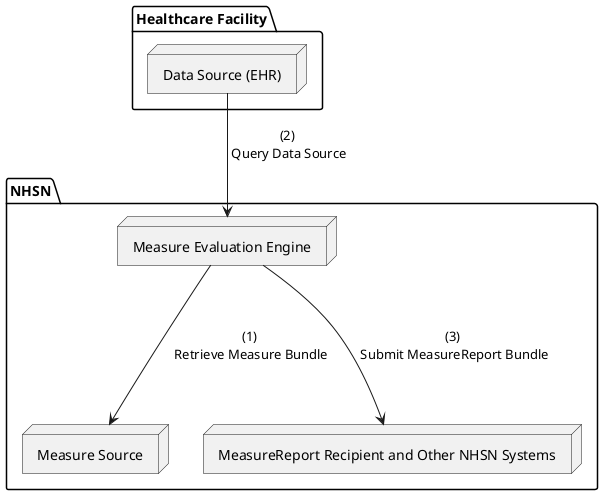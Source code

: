@startuml

package "Healthcare Facility" {
    node "Data Source (EHR)" as EHR
}

package "NHSN" {
    node "Measure Evaluation Engine" as MEE
    node "Measure Source" as MS
    node "MeasureReport Recipient and Other NHSN Systems" as Recipient
}

EHR --> MEE : (2)\n Query Data Source
MEE ---> MS : (1)\n Retrieve Measure Bundle
MEE ---> Recipient : (3)\n Submit MeasureReport Bundle


@enduml
